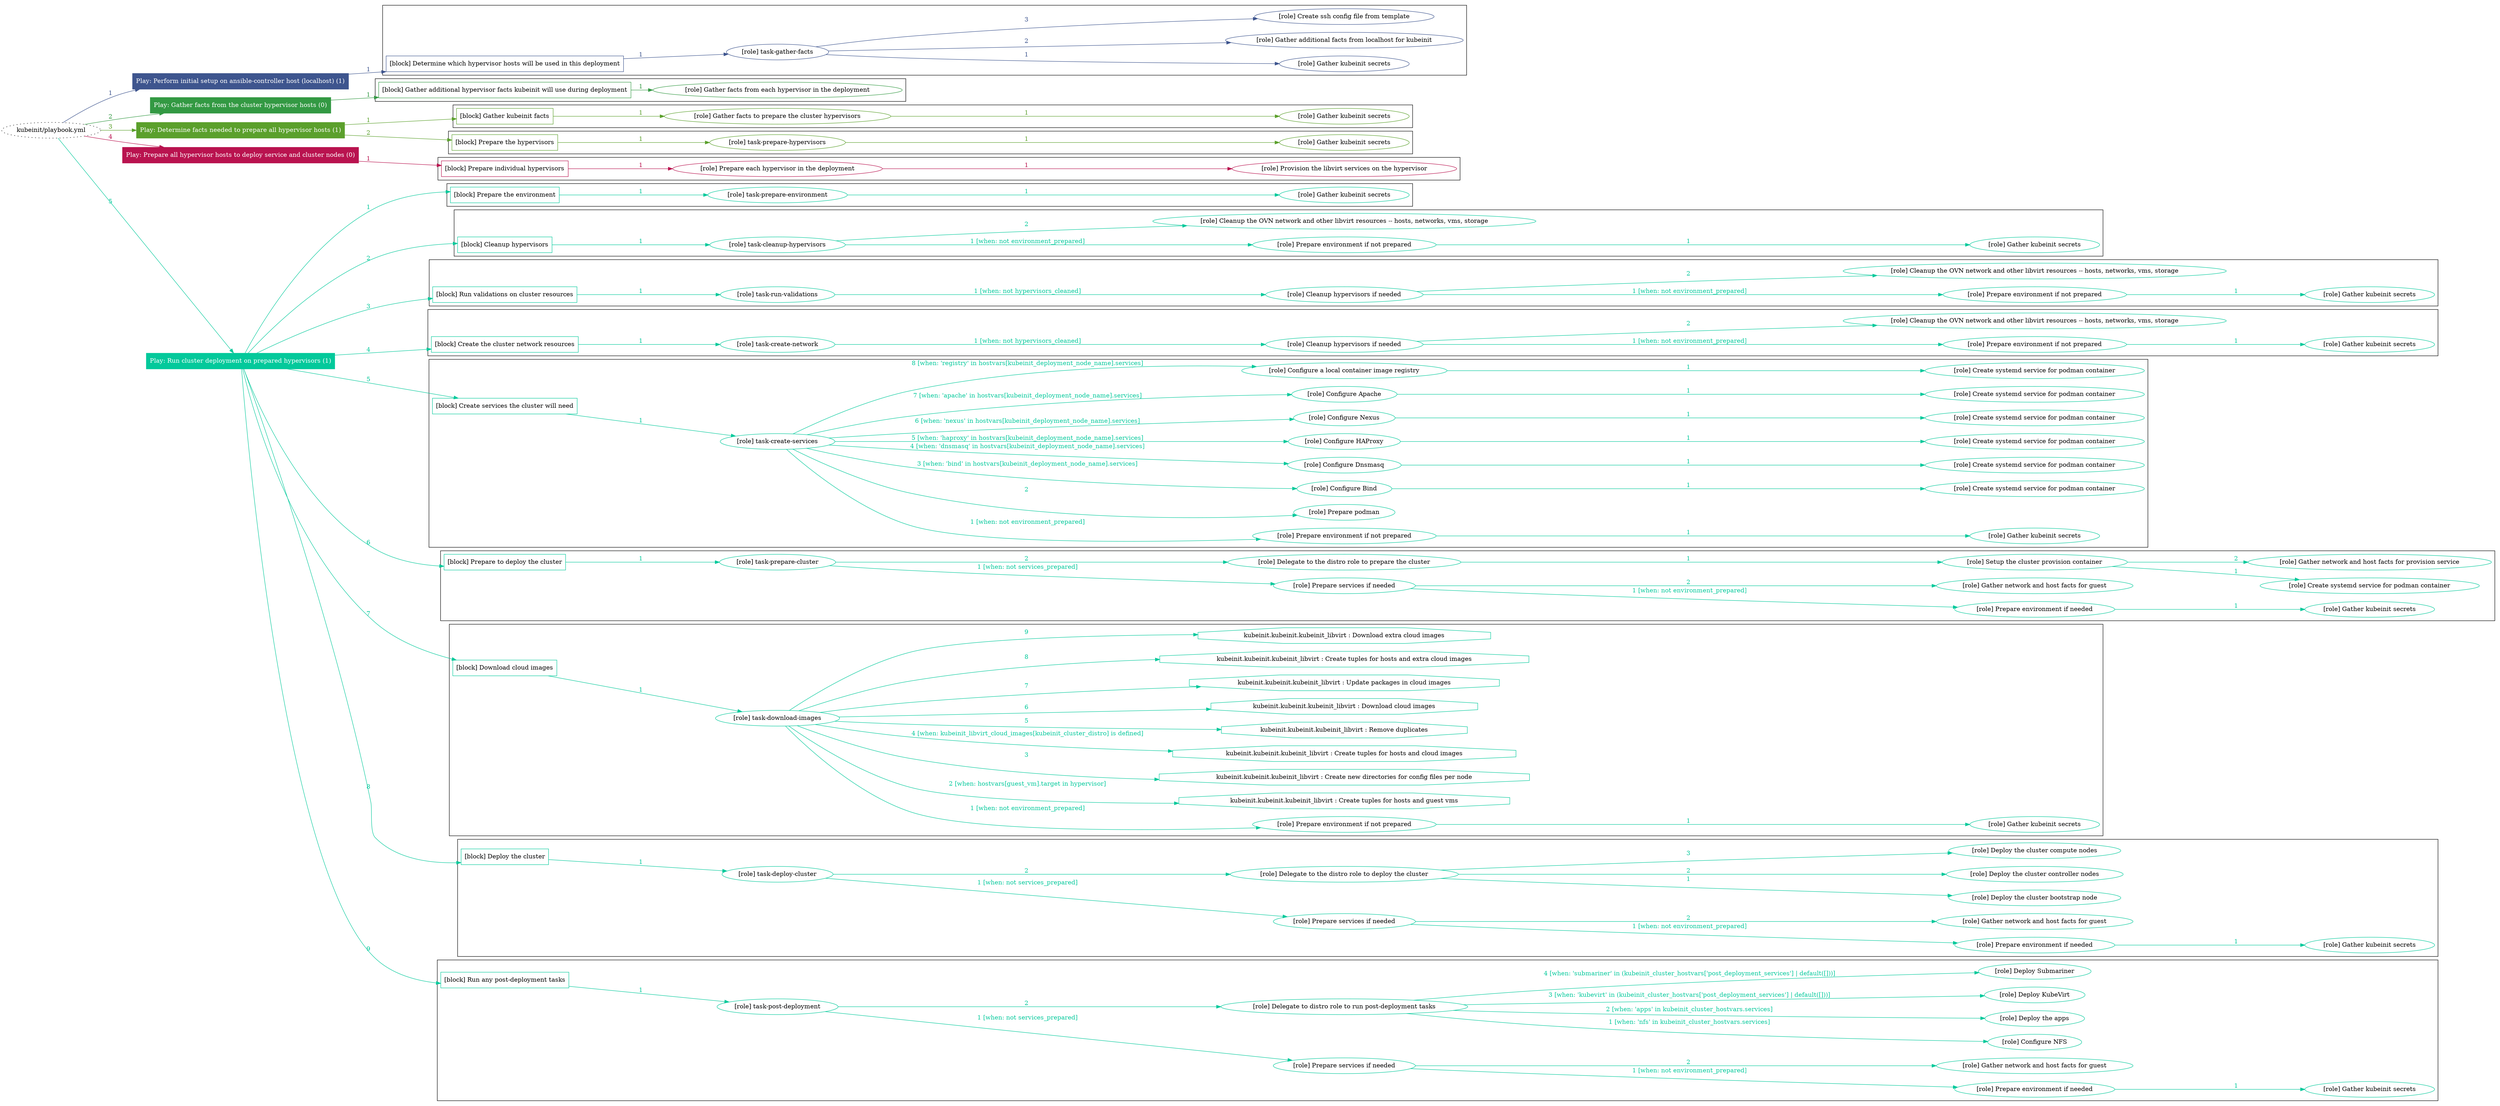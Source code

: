 digraph {
	graph [concentrate=true ordering=in rankdir=LR ratio=fill]
	edge [esep=5 sep=10]
	"kubeinit/playbook.yml" [URL="/home/runner/work/kubeinit/kubeinit/kubeinit/playbook.yml" id=playbook_24582dbb style=dotted]
	"kubeinit/playbook.yml" -> play_ec8fec74 [label="1 " color="#3e558e" fontcolor="#3e558e" id=edge_4f95ca33 labeltooltip="1 " tooltip="1 "]
	subgraph "Play: Perform initial setup on ansible-controller host (localhost) (1)" {
		play_ec8fec74 [label="Play: Perform initial setup on ansible-controller host (localhost) (1)" URL="/home/runner/work/kubeinit/kubeinit/kubeinit/playbook.yml" color="#3e558e" fontcolor="#ffffff" id=play_ec8fec74 shape=box style=filled tooltip=localhost]
		play_ec8fec74 -> block_06579a94 [label=1 color="#3e558e" fontcolor="#3e558e" id=edge_8eb3b231 labeltooltip=1 tooltip=1]
		subgraph cluster_block_06579a94 {
			block_06579a94 [label="[block] Determine which hypervisor hosts will be used in this deployment" URL="/home/runner/work/kubeinit/kubeinit/kubeinit/playbook.yml" color="#3e558e" id=block_06579a94 labeltooltip="Determine which hypervisor hosts will be used in this deployment" shape=box tooltip="Determine which hypervisor hosts will be used in this deployment"]
			block_06579a94 -> role_508639c2 [label="1 " color="#3e558e" fontcolor="#3e558e" id=edge_829ca75b labeltooltip="1 " tooltip="1 "]
			subgraph "task-gather-facts" {
				role_508639c2 [label="[role] task-gather-facts" URL="/home/runner/work/kubeinit/kubeinit/kubeinit/playbook.yml" color="#3e558e" id=role_508639c2 tooltip="task-gather-facts"]
				role_508639c2 -> role_55cac27c [label="1 " color="#3e558e" fontcolor="#3e558e" id=edge_b928d602 labeltooltip="1 " tooltip="1 "]
				subgraph "Gather kubeinit secrets" {
					role_55cac27c [label="[role] Gather kubeinit secrets" URL="/home/runner/.ansible/collections/ansible_collections/kubeinit/kubeinit/roles/kubeinit_prepare/tasks/build_hypervisors_group.yml" color="#3e558e" id=role_55cac27c tooltip="Gather kubeinit secrets"]
				}
				role_508639c2 -> role_cc2e9744 [label="2 " color="#3e558e" fontcolor="#3e558e" id=edge_dbda6d4e labeltooltip="2 " tooltip="2 "]
				subgraph "Gather additional facts from localhost for kubeinit" {
					role_cc2e9744 [label="[role] Gather additional facts from localhost for kubeinit" URL="/home/runner/.ansible/collections/ansible_collections/kubeinit/kubeinit/roles/kubeinit_prepare/tasks/build_hypervisors_group.yml" color="#3e558e" id=role_cc2e9744 tooltip="Gather additional facts from localhost for kubeinit"]
				}
				role_508639c2 -> role_79790f39 [label="3 " color="#3e558e" fontcolor="#3e558e" id=edge_d4a31dca labeltooltip="3 " tooltip="3 "]
				subgraph "Create ssh config file from template" {
					role_79790f39 [label="[role] Create ssh config file from template" URL="/home/runner/.ansible/collections/ansible_collections/kubeinit/kubeinit/roles/kubeinit_prepare/tasks/build_hypervisors_group.yml" color="#3e558e" id=role_79790f39 tooltip="Create ssh config file from template"]
				}
			}
		}
	}
	"kubeinit/playbook.yml" -> play_0eebc4df [label="2 " color="#339943" fontcolor="#339943" id=edge_cc3f2746 labeltooltip="2 " tooltip="2 "]
	subgraph "Play: Gather facts from the cluster hypervisor hosts (0)" {
		play_0eebc4df [label="Play: Gather facts from the cluster hypervisor hosts (0)" URL="/home/runner/work/kubeinit/kubeinit/kubeinit/playbook.yml" color="#339943" fontcolor="#ffffff" id=play_0eebc4df shape=box style=filled tooltip="Play: Gather facts from the cluster hypervisor hosts (0)"]
		play_0eebc4df -> block_86d170b0 [label=1 color="#339943" fontcolor="#339943" id=edge_5c8fc3c1 labeltooltip=1 tooltip=1]
		subgraph cluster_block_86d170b0 {
			block_86d170b0 [label="[block] Gather additional hypervisor facts kubeinit will use during deployment" URL="/home/runner/work/kubeinit/kubeinit/kubeinit/playbook.yml" color="#339943" id=block_86d170b0 labeltooltip="Gather additional hypervisor facts kubeinit will use during deployment" shape=box tooltip="Gather additional hypervisor facts kubeinit will use during deployment"]
			block_86d170b0 -> role_4292f51e [label="1 " color="#339943" fontcolor="#339943" id=edge_8559bfe1 labeltooltip="1 " tooltip="1 "]
			subgraph "Gather facts from each hypervisor in the deployment" {
				role_4292f51e [label="[role] Gather facts from each hypervisor in the deployment" URL="/home/runner/work/kubeinit/kubeinit/kubeinit/playbook.yml" color="#339943" id=role_4292f51e tooltip="Gather facts from each hypervisor in the deployment"]
			}
		}
	}
	"kubeinit/playbook.yml" -> play_a426188d [label="3 " color="#5ba02c" fontcolor="#5ba02c" id=edge_e25f13fe labeltooltip="3 " tooltip="3 "]
	subgraph "Play: Determine facts needed to prepare all hypervisor hosts (1)" {
		play_a426188d [label="Play: Determine facts needed to prepare all hypervisor hosts (1)" URL="/home/runner/work/kubeinit/kubeinit/kubeinit/playbook.yml" color="#5ba02c" fontcolor="#ffffff" id=play_a426188d shape=box style=filled tooltip=localhost]
		play_a426188d -> block_45117d89 [label=1 color="#5ba02c" fontcolor="#5ba02c" id=edge_558916c6 labeltooltip=1 tooltip=1]
		subgraph cluster_block_45117d89 {
			block_45117d89 [label="[block] Gather kubeinit facts" URL="/home/runner/work/kubeinit/kubeinit/kubeinit/playbook.yml" color="#5ba02c" id=block_45117d89 labeltooltip="Gather kubeinit facts" shape=box tooltip="Gather kubeinit facts"]
			block_45117d89 -> role_569270d0 [label="1 " color="#5ba02c" fontcolor="#5ba02c" id=edge_bb44d158 labeltooltip="1 " tooltip="1 "]
			subgraph "Gather facts to prepare the cluster hypervisors" {
				role_569270d0 [label="[role] Gather facts to prepare the cluster hypervisors" URL="/home/runner/work/kubeinit/kubeinit/kubeinit/playbook.yml" color="#5ba02c" id=role_569270d0 tooltip="Gather facts to prepare the cluster hypervisors"]
				role_569270d0 -> role_f002a1c4 [label="1 " color="#5ba02c" fontcolor="#5ba02c" id=edge_0f5b5187 labeltooltip="1 " tooltip="1 "]
				subgraph "Gather kubeinit secrets" {
					role_f002a1c4 [label="[role] Gather kubeinit secrets" URL="/home/runner/.ansible/collections/ansible_collections/kubeinit/kubeinit/roles/kubeinit_prepare/tasks/gather_kubeinit_facts.yml" color="#5ba02c" id=role_f002a1c4 tooltip="Gather kubeinit secrets"]
				}
			}
		}
		play_a426188d -> block_39f119e4 [label=2 color="#5ba02c" fontcolor="#5ba02c" id=edge_f082748b labeltooltip=2 tooltip=2]
		subgraph cluster_block_39f119e4 {
			block_39f119e4 [label="[block] Prepare the hypervisors" URL="/home/runner/work/kubeinit/kubeinit/kubeinit/playbook.yml" color="#5ba02c" id=block_39f119e4 labeltooltip="Prepare the hypervisors" shape=box tooltip="Prepare the hypervisors"]
			block_39f119e4 -> role_63b14303 [label="1 " color="#5ba02c" fontcolor="#5ba02c" id=edge_2caa3c26 labeltooltip="1 " tooltip="1 "]
			subgraph "task-prepare-hypervisors" {
				role_63b14303 [label="[role] task-prepare-hypervisors" URL="/home/runner/work/kubeinit/kubeinit/kubeinit/playbook.yml" color="#5ba02c" id=role_63b14303 tooltip="task-prepare-hypervisors"]
				role_63b14303 -> role_3516412e [label="1 " color="#5ba02c" fontcolor="#5ba02c" id=edge_004336ca labeltooltip="1 " tooltip="1 "]
				subgraph "Gather kubeinit secrets" {
					role_3516412e [label="[role] Gather kubeinit secrets" URL="/home/runner/.ansible/collections/ansible_collections/kubeinit/kubeinit/roles/kubeinit_prepare/tasks/gather_kubeinit_facts.yml" color="#5ba02c" id=role_3516412e tooltip="Gather kubeinit secrets"]
				}
			}
		}
	}
	"kubeinit/playbook.yml" -> play_d58ea798 [label="4 " color="#b9134f" fontcolor="#b9134f" id=edge_cc6d6404 labeltooltip="4 " tooltip="4 "]
	subgraph "Play: Prepare all hypervisor hosts to deploy service and cluster nodes (0)" {
		play_d58ea798 [label="Play: Prepare all hypervisor hosts to deploy service and cluster nodes (0)" URL="/home/runner/work/kubeinit/kubeinit/kubeinit/playbook.yml" color="#b9134f" fontcolor="#ffffff" id=play_d58ea798 shape=box style=filled tooltip="Play: Prepare all hypervisor hosts to deploy service and cluster nodes (0)"]
		play_d58ea798 -> block_5c295319 [label=1 color="#b9134f" fontcolor="#b9134f" id=edge_008c7f26 labeltooltip=1 tooltip=1]
		subgraph cluster_block_5c295319 {
			block_5c295319 [label="[block] Prepare individual hypervisors" URL="/home/runner/work/kubeinit/kubeinit/kubeinit/playbook.yml" color="#b9134f" id=block_5c295319 labeltooltip="Prepare individual hypervisors" shape=box tooltip="Prepare individual hypervisors"]
			block_5c295319 -> role_cfd9e0d3 [label="1 " color="#b9134f" fontcolor="#b9134f" id=edge_f06ca6e4 labeltooltip="1 " tooltip="1 "]
			subgraph "Prepare each hypervisor in the deployment" {
				role_cfd9e0d3 [label="[role] Prepare each hypervisor in the deployment" URL="/home/runner/work/kubeinit/kubeinit/kubeinit/playbook.yml" color="#b9134f" id=role_cfd9e0d3 tooltip="Prepare each hypervisor in the deployment"]
				role_cfd9e0d3 -> role_b87b39e1 [label="1 " color="#b9134f" fontcolor="#b9134f" id=edge_b74292f1 labeltooltip="1 " tooltip="1 "]
				subgraph "Provision the libvirt services on the hypervisor" {
					role_b87b39e1 [label="[role] Provision the libvirt services on the hypervisor" URL="/home/runner/.ansible/collections/ansible_collections/kubeinit/kubeinit/roles/kubeinit_prepare/tasks/prepare_hypervisor.yml" color="#b9134f" id=role_b87b39e1 tooltip="Provision the libvirt services on the hypervisor"]
				}
			}
		}
	}
	"kubeinit/playbook.yml" -> play_6981ce36 [label="5 " color="#03c99b" fontcolor="#03c99b" id=edge_8895a0c5 labeltooltip="5 " tooltip="5 "]
	subgraph "Play: Run cluster deployment on prepared hypervisors (1)" {
		play_6981ce36 [label="Play: Run cluster deployment on prepared hypervisors (1)" URL="/home/runner/work/kubeinit/kubeinit/kubeinit/playbook.yml" color="#03c99b" fontcolor="#ffffff" id=play_6981ce36 shape=box style=filled tooltip=localhost]
		play_6981ce36 -> block_3497905f [label=1 color="#03c99b" fontcolor="#03c99b" id=edge_9cbbeb47 labeltooltip=1 tooltip=1]
		subgraph cluster_block_3497905f {
			block_3497905f [label="[block] Prepare the environment" URL="/home/runner/work/kubeinit/kubeinit/kubeinit/playbook.yml" color="#03c99b" id=block_3497905f labeltooltip="Prepare the environment" shape=box tooltip="Prepare the environment"]
			block_3497905f -> role_12ce8a05 [label="1 " color="#03c99b" fontcolor="#03c99b" id=edge_89db5d5e labeltooltip="1 " tooltip="1 "]
			subgraph "task-prepare-environment" {
				role_12ce8a05 [label="[role] task-prepare-environment" URL="/home/runner/work/kubeinit/kubeinit/kubeinit/playbook.yml" color="#03c99b" id=role_12ce8a05 tooltip="task-prepare-environment"]
				role_12ce8a05 -> role_7c04b947 [label="1 " color="#03c99b" fontcolor="#03c99b" id=edge_2265971f labeltooltip="1 " tooltip="1 "]
				subgraph "Gather kubeinit secrets" {
					role_7c04b947 [label="[role] Gather kubeinit secrets" URL="/home/runner/.ansible/collections/ansible_collections/kubeinit/kubeinit/roles/kubeinit_prepare/tasks/gather_kubeinit_facts.yml" color="#03c99b" id=role_7c04b947 tooltip="Gather kubeinit secrets"]
				}
			}
		}
		play_6981ce36 -> block_5ce82a11 [label=2 color="#03c99b" fontcolor="#03c99b" id=edge_05f751d1 labeltooltip=2 tooltip=2]
		subgraph cluster_block_5ce82a11 {
			block_5ce82a11 [label="[block] Cleanup hypervisors" URL="/home/runner/work/kubeinit/kubeinit/kubeinit/playbook.yml" color="#03c99b" id=block_5ce82a11 labeltooltip="Cleanup hypervisors" shape=box tooltip="Cleanup hypervisors"]
			block_5ce82a11 -> role_f02ab692 [label="1 " color="#03c99b" fontcolor="#03c99b" id=edge_5adc4f93 labeltooltip="1 " tooltip="1 "]
			subgraph "task-cleanup-hypervisors" {
				role_f02ab692 [label="[role] task-cleanup-hypervisors" URL="/home/runner/work/kubeinit/kubeinit/kubeinit/playbook.yml" color="#03c99b" id=role_f02ab692 tooltip="task-cleanup-hypervisors"]
				role_f02ab692 -> role_8b49f29f [label="1 [when: not environment_prepared]" color="#03c99b" fontcolor="#03c99b" id=edge_c3a8a304 labeltooltip="1 [when: not environment_prepared]" tooltip="1 [when: not environment_prepared]"]
				subgraph "Prepare environment if not prepared" {
					role_8b49f29f [label="[role] Prepare environment if not prepared" URL="/home/runner/.ansible/collections/ansible_collections/kubeinit/kubeinit/roles/kubeinit_prepare/tasks/cleanup_hypervisors.yml" color="#03c99b" id=role_8b49f29f tooltip="Prepare environment if not prepared"]
					role_8b49f29f -> role_f3e52f27 [label="1 " color="#03c99b" fontcolor="#03c99b" id=edge_80b58eb8 labeltooltip="1 " tooltip="1 "]
					subgraph "Gather kubeinit secrets" {
						role_f3e52f27 [label="[role] Gather kubeinit secrets" URL="/home/runner/.ansible/collections/ansible_collections/kubeinit/kubeinit/roles/kubeinit_prepare/tasks/gather_kubeinit_facts.yml" color="#03c99b" id=role_f3e52f27 tooltip="Gather kubeinit secrets"]
					}
				}
				role_f02ab692 -> role_4b2b848a [label="2 " color="#03c99b" fontcolor="#03c99b" id=edge_92e6f2bd labeltooltip="2 " tooltip="2 "]
				subgraph "Cleanup the OVN network and other libvirt resources -- hosts, networks, vms, storage" {
					role_4b2b848a [label="[role] Cleanup the OVN network and other libvirt resources -- hosts, networks, vms, storage" URL="/home/runner/.ansible/collections/ansible_collections/kubeinit/kubeinit/roles/kubeinit_prepare/tasks/cleanup_hypervisors.yml" color="#03c99b" id=role_4b2b848a tooltip="Cleanup the OVN network and other libvirt resources -- hosts, networks, vms, storage"]
				}
			}
		}
		play_6981ce36 -> block_0df1ad54 [label=3 color="#03c99b" fontcolor="#03c99b" id=edge_3396da6f labeltooltip=3 tooltip=3]
		subgraph cluster_block_0df1ad54 {
			block_0df1ad54 [label="[block] Run validations on cluster resources" URL="/home/runner/work/kubeinit/kubeinit/kubeinit/playbook.yml" color="#03c99b" id=block_0df1ad54 labeltooltip="Run validations on cluster resources" shape=box tooltip="Run validations on cluster resources"]
			block_0df1ad54 -> role_124c7fe6 [label="1 " color="#03c99b" fontcolor="#03c99b" id=edge_2e4d9d46 labeltooltip="1 " tooltip="1 "]
			subgraph "task-run-validations" {
				role_124c7fe6 [label="[role] task-run-validations" URL="/home/runner/work/kubeinit/kubeinit/kubeinit/playbook.yml" color="#03c99b" id=role_124c7fe6 tooltip="task-run-validations"]
				role_124c7fe6 -> role_2fcf1349 [label="1 [when: not hypervisors_cleaned]" color="#03c99b" fontcolor="#03c99b" id=edge_5d8fc04b labeltooltip="1 [when: not hypervisors_cleaned]" tooltip="1 [when: not hypervisors_cleaned]"]
				subgraph "Cleanup hypervisors if needed" {
					role_2fcf1349 [label="[role] Cleanup hypervisors if needed" URL="/home/runner/.ansible/collections/ansible_collections/kubeinit/kubeinit/roles/kubeinit_validations/tasks/main.yml" color="#03c99b" id=role_2fcf1349 tooltip="Cleanup hypervisors if needed"]
					role_2fcf1349 -> role_7f482df7 [label="1 [when: not environment_prepared]" color="#03c99b" fontcolor="#03c99b" id=edge_7b96c373 labeltooltip="1 [when: not environment_prepared]" tooltip="1 [when: not environment_prepared]"]
					subgraph "Prepare environment if not prepared" {
						role_7f482df7 [label="[role] Prepare environment if not prepared" URL="/home/runner/.ansible/collections/ansible_collections/kubeinit/kubeinit/roles/kubeinit_prepare/tasks/cleanup_hypervisors.yml" color="#03c99b" id=role_7f482df7 tooltip="Prepare environment if not prepared"]
						role_7f482df7 -> role_b37ec24d [label="1 " color="#03c99b" fontcolor="#03c99b" id=edge_f3cedbf3 labeltooltip="1 " tooltip="1 "]
						subgraph "Gather kubeinit secrets" {
							role_b37ec24d [label="[role] Gather kubeinit secrets" URL="/home/runner/.ansible/collections/ansible_collections/kubeinit/kubeinit/roles/kubeinit_prepare/tasks/gather_kubeinit_facts.yml" color="#03c99b" id=role_b37ec24d tooltip="Gather kubeinit secrets"]
						}
					}
					role_2fcf1349 -> role_c8d61bb1 [label="2 " color="#03c99b" fontcolor="#03c99b" id=edge_82f1453e labeltooltip="2 " tooltip="2 "]
					subgraph "Cleanup the OVN network and other libvirt resources -- hosts, networks, vms, storage" {
						role_c8d61bb1 [label="[role] Cleanup the OVN network and other libvirt resources -- hosts, networks, vms, storage" URL="/home/runner/.ansible/collections/ansible_collections/kubeinit/kubeinit/roles/kubeinit_prepare/tasks/cleanup_hypervisors.yml" color="#03c99b" id=role_c8d61bb1 tooltip="Cleanup the OVN network and other libvirt resources -- hosts, networks, vms, storage"]
					}
				}
			}
		}
		play_6981ce36 -> block_5173c307 [label=4 color="#03c99b" fontcolor="#03c99b" id=edge_c7be83c2 labeltooltip=4 tooltip=4]
		subgraph cluster_block_5173c307 {
			block_5173c307 [label="[block] Create the cluster network resources" URL="/home/runner/work/kubeinit/kubeinit/kubeinit/playbook.yml" color="#03c99b" id=block_5173c307 labeltooltip="Create the cluster network resources" shape=box tooltip="Create the cluster network resources"]
			block_5173c307 -> role_64e4b776 [label="1 " color="#03c99b" fontcolor="#03c99b" id=edge_83ff8b89 labeltooltip="1 " tooltip="1 "]
			subgraph "task-create-network" {
				role_64e4b776 [label="[role] task-create-network" URL="/home/runner/work/kubeinit/kubeinit/kubeinit/playbook.yml" color="#03c99b" id=role_64e4b776 tooltip="task-create-network"]
				role_64e4b776 -> role_af78b279 [label="1 [when: not hypervisors_cleaned]" color="#03c99b" fontcolor="#03c99b" id=edge_6d677daf labeltooltip="1 [when: not hypervisors_cleaned]" tooltip="1 [when: not hypervisors_cleaned]"]
				subgraph "Cleanup hypervisors if needed" {
					role_af78b279 [label="[role] Cleanup hypervisors if needed" URL="/home/runner/.ansible/collections/ansible_collections/kubeinit/kubeinit/roles/kubeinit_libvirt/tasks/create_network.yml" color="#03c99b" id=role_af78b279 tooltip="Cleanup hypervisors if needed"]
					role_af78b279 -> role_10d2c0fb [label="1 [when: not environment_prepared]" color="#03c99b" fontcolor="#03c99b" id=edge_ebe34f1c labeltooltip="1 [when: not environment_prepared]" tooltip="1 [when: not environment_prepared]"]
					subgraph "Prepare environment if not prepared" {
						role_10d2c0fb [label="[role] Prepare environment if not prepared" URL="/home/runner/.ansible/collections/ansible_collections/kubeinit/kubeinit/roles/kubeinit_prepare/tasks/cleanup_hypervisors.yml" color="#03c99b" id=role_10d2c0fb tooltip="Prepare environment if not prepared"]
						role_10d2c0fb -> role_f0f01b48 [label="1 " color="#03c99b" fontcolor="#03c99b" id=edge_3b383b58 labeltooltip="1 " tooltip="1 "]
						subgraph "Gather kubeinit secrets" {
							role_f0f01b48 [label="[role] Gather kubeinit secrets" URL="/home/runner/.ansible/collections/ansible_collections/kubeinit/kubeinit/roles/kubeinit_prepare/tasks/gather_kubeinit_facts.yml" color="#03c99b" id=role_f0f01b48 tooltip="Gather kubeinit secrets"]
						}
					}
					role_af78b279 -> role_b77c000e [label="2 " color="#03c99b" fontcolor="#03c99b" id=edge_04a25f00 labeltooltip="2 " tooltip="2 "]
					subgraph "Cleanup the OVN network and other libvirt resources -- hosts, networks, vms, storage" {
						role_b77c000e [label="[role] Cleanup the OVN network and other libvirt resources -- hosts, networks, vms, storage" URL="/home/runner/.ansible/collections/ansible_collections/kubeinit/kubeinit/roles/kubeinit_prepare/tasks/cleanup_hypervisors.yml" color="#03c99b" id=role_b77c000e tooltip="Cleanup the OVN network and other libvirt resources -- hosts, networks, vms, storage"]
					}
				}
			}
		}
		play_6981ce36 -> block_4eba061f [label=5 color="#03c99b" fontcolor="#03c99b" id=edge_9e0e6b97 labeltooltip=5 tooltip=5]
		subgraph cluster_block_4eba061f {
			block_4eba061f [label="[block] Create services the cluster will need" URL="/home/runner/work/kubeinit/kubeinit/kubeinit/playbook.yml" color="#03c99b" id=block_4eba061f labeltooltip="Create services the cluster will need" shape=box tooltip="Create services the cluster will need"]
			block_4eba061f -> role_3be5125a [label="1 " color="#03c99b" fontcolor="#03c99b" id=edge_5d90bb56 labeltooltip="1 " tooltip="1 "]
			subgraph "task-create-services" {
				role_3be5125a [label="[role] task-create-services" URL="/home/runner/work/kubeinit/kubeinit/kubeinit/playbook.yml" color="#03c99b" id=role_3be5125a tooltip="task-create-services"]
				role_3be5125a -> role_002ded12 [label="1 [when: not environment_prepared]" color="#03c99b" fontcolor="#03c99b" id=edge_7b7b37bb labeltooltip="1 [when: not environment_prepared]" tooltip="1 [when: not environment_prepared]"]
				subgraph "Prepare environment if not prepared" {
					role_002ded12 [label="[role] Prepare environment if not prepared" URL="/home/runner/.ansible/collections/ansible_collections/kubeinit/kubeinit/roles/kubeinit_services/tasks/main.yml" color="#03c99b" id=role_002ded12 tooltip="Prepare environment if not prepared"]
					role_002ded12 -> role_6672f5ae [label="1 " color="#03c99b" fontcolor="#03c99b" id=edge_91e17b0a labeltooltip="1 " tooltip="1 "]
					subgraph "Gather kubeinit secrets" {
						role_6672f5ae [label="[role] Gather kubeinit secrets" URL="/home/runner/.ansible/collections/ansible_collections/kubeinit/kubeinit/roles/kubeinit_prepare/tasks/gather_kubeinit_facts.yml" color="#03c99b" id=role_6672f5ae tooltip="Gather kubeinit secrets"]
					}
				}
				role_3be5125a -> role_e0ebcbae [label="2 " color="#03c99b" fontcolor="#03c99b" id=edge_baa54b05 labeltooltip="2 " tooltip="2 "]
				subgraph "Prepare podman" {
					role_e0ebcbae [label="[role] Prepare podman" URL="/home/runner/.ansible/collections/ansible_collections/kubeinit/kubeinit/roles/kubeinit_services/tasks/00_create_service_pod.yml" color="#03c99b" id=role_e0ebcbae tooltip="Prepare podman"]
				}
				role_3be5125a -> role_2fb53eb4 [label="3 [when: 'bind' in hostvars[kubeinit_deployment_node_name].services]" color="#03c99b" fontcolor="#03c99b" id=edge_e86c5788 labeltooltip="3 [when: 'bind' in hostvars[kubeinit_deployment_node_name].services]" tooltip="3 [when: 'bind' in hostvars[kubeinit_deployment_node_name].services]"]
				subgraph "Configure Bind" {
					role_2fb53eb4 [label="[role] Configure Bind" URL="/home/runner/.ansible/collections/ansible_collections/kubeinit/kubeinit/roles/kubeinit_services/tasks/start_services_containers.yml" color="#03c99b" id=role_2fb53eb4 tooltip="Configure Bind"]
					role_2fb53eb4 -> role_8036eb16 [label="1 " color="#03c99b" fontcolor="#03c99b" id=edge_0b36d63d labeltooltip="1 " tooltip="1 "]
					subgraph "Create systemd service for podman container" {
						role_8036eb16 [label="[role] Create systemd service for podman container" URL="/home/runner/.ansible/collections/ansible_collections/kubeinit/kubeinit/roles/kubeinit_bind/tasks/main.yml" color="#03c99b" id=role_8036eb16 tooltip="Create systemd service for podman container"]
					}
				}
				role_3be5125a -> role_1a9db92e [label="4 [when: 'dnsmasq' in hostvars[kubeinit_deployment_node_name].services]" color="#03c99b" fontcolor="#03c99b" id=edge_44e202ed labeltooltip="4 [when: 'dnsmasq' in hostvars[kubeinit_deployment_node_name].services]" tooltip="4 [when: 'dnsmasq' in hostvars[kubeinit_deployment_node_name].services]"]
				subgraph "Configure Dnsmasq" {
					role_1a9db92e [label="[role] Configure Dnsmasq" URL="/home/runner/.ansible/collections/ansible_collections/kubeinit/kubeinit/roles/kubeinit_services/tasks/start_services_containers.yml" color="#03c99b" id=role_1a9db92e tooltip="Configure Dnsmasq"]
					role_1a9db92e -> role_1f31b9b1 [label="1 " color="#03c99b" fontcolor="#03c99b" id=edge_8a30118c labeltooltip="1 " tooltip="1 "]
					subgraph "Create systemd service for podman container" {
						role_1f31b9b1 [label="[role] Create systemd service for podman container" URL="/home/runner/.ansible/collections/ansible_collections/kubeinit/kubeinit/roles/kubeinit_dnsmasq/tasks/main.yml" color="#03c99b" id=role_1f31b9b1 tooltip="Create systemd service for podman container"]
					}
				}
				role_3be5125a -> role_94df292f [label="5 [when: 'haproxy' in hostvars[kubeinit_deployment_node_name].services]" color="#03c99b" fontcolor="#03c99b" id=edge_fea09071 labeltooltip="5 [when: 'haproxy' in hostvars[kubeinit_deployment_node_name].services]" tooltip="5 [when: 'haproxy' in hostvars[kubeinit_deployment_node_name].services]"]
				subgraph "Configure HAProxy" {
					role_94df292f [label="[role] Configure HAProxy" URL="/home/runner/.ansible/collections/ansible_collections/kubeinit/kubeinit/roles/kubeinit_services/tasks/start_services_containers.yml" color="#03c99b" id=role_94df292f tooltip="Configure HAProxy"]
					role_94df292f -> role_b5bd6dd4 [label="1 " color="#03c99b" fontcolor="#03c99b" id=edge_6d48c17a labeltooltip="1 " tooltip="1 "]
					subgraph "Create systemd service for podman container" {
						role_b5bd6dd4 [label="[role] Create systemd service for podman container" URL="/home/runner/.ansible/collections/ansible_collections/kubeinit/kubeinit/roles/kubeinit_haproxy/tasks/main.yml" color="#03c99b" id=role_b5bd6dd4 tooltip="Create systemd service for podman container"]
					}
				}
				role_3be5125a -> role_1fd17702 [label="6 [when: 'nexus' in hostvars[kubeinit_deployment_node_name].services]" color="#03c99b" fontcolor="#03c99b" id=edge_1606aba4 labeltooltip="6 [when: 'nexus' in hostvars[kubeinit_deployment_node_name].services]" tooltip="6 [when: 'nexus' in hostvars[kubeinit_deployment_node_name].services]"]
				subgraph "Configure Nexus" {
					role_1fd17702 [label="[role] Configure Nexus" URL="/home/runner/.ansible/collections/ansible_collections/kubeinit/kubeinit/roles/kubeinit_services/tasks/start_services_containers.yml" color="#03c99b" id=role_1fd17702 tooltip="Configure Nexus"]
					role_1fd17702 -> role_424f7955 [label="1 " color="#03c99b" fontcolor="#03c99b" id=edge_2146998c labeltooltip="1 " tooltip="1 "]
					subgraph "Create systemd service for podman container" {
						role_424f7955 [label="[role] Create systemd service for podman container" URL="/home/runner/.ansible/collections/ansible_collections/kubeinit/kubeinit/roles/kubeinit_nexus/tasks/main.yml" color="#03c99b" id=role_424f7955 tooltip="Create systemd service for podman container"]
					}
				}
				role_3be5125a -> role_97589e8c [label="7 [when: 'apache' in hostvars[kubeinit_deployment_node_name].services]" color="#03c99b" fontcolor="#03c99b" id=edge_5c4df7e5 labeltooltip="7 [when: 'apache' in hostvars[kubeinit_deployment_node_name].services]" tooltip="7 [when: 'apache' in hostvars[kubeinit_deployment_node_name].services]"]
				subgraph "Configure Apache" {
					role_97589e8c [label="[role] Configure Apache" URL="/home/runner/.ansible/collections/ansible_collections/kubeinit/kubeinit/roles/kubeinit_services/tasks/start_services_containers.yml" color="#03c99b" id=role_97589e8c tooltip="Configure Apache"]
					role_97589e8c -> role_47a52ff4 [label="1 " color="#03c99b" fontcolor="#03c99b" id=edge_601b36e0 labeltooltip="1 " tooltip="1 "]
					subgraph "Create systemd service for podman container" {
						role_47a52ff4 [label="[role] Create systemd service for podman container" URL="/home/runner/.ansible/collections/ansible_collections/kubeinit/kubeinit/roles/kubeinit_apache/tasks/main.yml" color="#03c99b" id=role_47a52ff4 tooltip="Create systemd service for podman container"]
					}
				}
				role_3be5125a -> role_c7b290cf [label="8 [when: 'registry' in hostvars[kubeinit_deployment_node_name].services]" color="#03c99b" fontcolor="#03c99b" id=edge_0d416ff8 labeltooltip="8 [when: 'registry' in hostvars[kubeinit_deployment_node_name].services]" tooltip="8 [when: 'registry' in hostvars[kubeinit_deployment_node_name].services]"]
				subgraph "Configure a local container image registry" {
					role_c7b290cf [label="[role] Configure a local container image registry" URL="/home/runner/.ansible/collections/ansible_collections/kubeinit/kubeinit/roles/kubeinit_services/tasks/start_services_containers.yml" color="#03c99b" id=role_c7b290cf tooltip="Configure a local container image registry"]
					role_c7b290cf -> role_31dd0f8e [label="1 " color="#03c99b" fontcolor="#03c99b" id=edge_90e960d8 labeltooltip="1 " tooltip="1 "]
					subgraph "Create systemd service for podman container" {
						role_31dd0f8e [label="[role] Create systemd service for podman container" URL="/home/runner/.ansible/collections/ansible_collections/kubeinit/kubeinit/roles/kubeinit_registry/tasks/main.yml" color="#03c99b" id=role_31dd0f8e tooltip="Create systemd service for podman container"]
					}
				}
			}
		}
		play_6981ce36 -> block_3115453a [label=6 color="#03c99b" fontcolor="#03c99b" id=edge_5ff57547 labeltooltip=6 tooltip=6]
		subgraph cluster_block_3115453a {
			block_3115453a [label="[block] Prepare to deploy the cluster" URL="/home/runner/work/kubeinit/kubeinit/kubeinit/playbook.yml" color="#03c99b" id=block_3115453a labeltooltip="Prepare to deploy the cluster" shape=box tooltip="Prepare to deploy the cluster"]
			block_3115453a -> role_20ea87d3 [label="1 " color="#03c99b" fontcolor="#03c99b" id=edge_4ad41e03 labeltooltip="1 " tooltip="1 "]
			subgraph "task-prepare-cluster" {
				role_20ea87d3 [label="[role] task-prepare-cluster" URL="/home/runner/work/kubeinit/kubeinit/kubeinit/playbook.yml" color="#03c99b" id=role_20ea87d3 tooltip="task-prepare-cluster"]
				role_20ea87d3 -> role_0f111306 [label="1 [when: not services_prepared]" color="#03c99b" fontcolor="#03c99b" id=edge_3928680b labeltooltip="1 [when: not services_prepared]" tooltip="1 [when: not services_prepared]"]
				subgraph "Prepare services if needed" {
					role_0f111306 [label="[role] Prepare services if needed" URL="/home/runner/.ansible/collections/ansible_collections/kubeinit/kubeinit/roles/kubeinit_prepare/tasks/prepare_cluster.yml" color="#03c99b" id=role_0f111306 tooltip="Prepare services if needed"]
					role_0f111306 -> role_cc83a955 [label="1 [when: not environment_prepared]" color="#03c99b" fontcolor="#03c99b" id=edge_003754a0 labeltooltip="1 [when: not environment_prepared]" tooltip="1 [when: not environment_prepared]"]
					subgraph "Prepare environment if needed" {
						role_cc83a955 [label="[role] Prepare environment if needed" URL="/home/runner/.ansible/collections/ansible_collections/kubeinit/kubeinit/roles/kubeinit_services/tasks/prepare_services.yml" color="#03c99b" id=role_cc83a955 tooltip="Prepare environment if needed"]
						role_cc83a955 -> role_cf500326 [label="1 " color="#03c99b" fontcolor="#03c99b" id=edge_67c9a97f labeltooltip="1 " tooltip="1 "]
						subgraph "Gather kubeinit secrets" {
							role_cf500326 [label="[role] Gather kubeinit secrets" URL="/home/runner/.ansible/collections/ansible_collections/kubeinit/kubeinit/roles/kubeinit_prepare/tasks/gather_kubeinit_facts.yml" color="#03c99b" id=role_cf500326 tooltip="Gather kubeinit secrets"]
						}
					}
					role_0f111306 -> role_1b27e530 [label="2 " color="#03c99b" fontcolor="#03c99b" id=edge_32308ae4 labeltooltip="2 " tooltip="2 "]
					subgraph "Gather network and host facts for guest" {
						role_1b27e530 [label="[role] Gather network and host facts for guest" URL="/home/runner/.ansible/collections/ansible_collections/kubeinit/kubeinit/roles/kubeinit_services/tasks/prepare_services.yml" color="#03c99b" id=role_1b27e530 tooltip="Gather network and host facts for guest"]
					}
				}
				role_20ea87d3 -> role_9c08f68e [label="2 " color="#03c99b" fontcolor="#03c99b" id=edge_ceeffe7a labeltooltip="2 " tooltip="2 "]
				subgraph "Delegate to the distro role to prepare the cluster" {
					role_9c08f68e [label="[role] Delegate to the distro role to prepare the cluster" URL="/home/runner/.ansible/collections/ansible_collections/kubeinit/kubeinit/roles/kubeinit_prepare/tasks/prepare_cluster.yml" color="#03c99b" id=role_9c08f68e tooltip="Delegate to the distro role to prepare the cluster"]
					role_9c08f68e -> role_c7de3e2d [label="1 " color="#03c99b" fontcolor="#03c99b" id=edge_404fe3ad labeltooltip="1 " tooltip="1 "]
					subgraph "Setup the cluster provision container" {
						role_c7de3e2d [label="[role] Setup the cluster provision container" URL="/home/runner/.ansible/collections/ansible_collections/kubeinit/kubeinit/roles/kubeinit_okd/tasks/prepare_cluster.yml" color="#03c99b" id=role_c7de3e2d tooltip="Setup the cluster provision container"]
						role_c7de3e2d -> role_0214860f [label="1 " color="#03c99b" fontcolor="#03c99b" id=edge_724bb480 labeltooltip="1 " tooltip="1 "]
						subgraph "Create systemd service for podman container" {
							role_0214860f [label="[role] Create systemd service for podman container" URL="/home/runner/.ansible/collections/ansible_collections/kubeinit/kubeinit/roles/kubeinit_services/tasks/create_provision_container.yml" color="#03c99b" id=role_0214860f tooltip="Create systemd service for podman container"]
						}
						role_c7de3e2d -> role_bff5366c [label="2 " color="#03c99b" fontcolor="#03c99b" id=edge_4af7907c labeltooltip="2 " tooltip="2 "]
						subgraph "Gather network and host facts for provision service" {
							role_bff5366c [label="[role] Gather network and host facts for provision service" URL="/home/runner/.ansible/collections/ansible_collections/kubeinit/kubeinit/roles/kubeinit_services/tasks/create_provision_container.yml" color="#03c99b" id=role_bff5366c tooltip="Gather network and host facts for provision service"]
						}
					}
				}
			}
		}
		play_6981ce36 -> block_a7cd10f1 [label=7 color="#03c99b" fontcolor="#03c99b" id=edge_a82e478e labeltooltip=7 tooltip=7]
		subgraph cluster_block_a7cd10f1 {
			block_a7cd10f1 [label="[block] Download cloud images" URL="/home/runner/work/kubeinit/kubeinit/kubeinit/playbook.yml" color="#03c99b" id=block_a7cd10f1 labeltooltip="Download cloud images" shape=box tooltip="Download cloud images"]
			block_a7cd10f1 -> role_45293fce [label="1 " color="#03c99b" fontcolor="#03c99b" id=edge_c3546c2f labeltooltip="1 " tooltip="1 "]
			subgraph "task-download-images" {
				role_45293fce [label="[role] task-download-images" URL="/home/runner/work/kubeinit/kubeinit/kubeinit/playbook.yml" color="#03c99b" id=role_45293fce tooltip="task-download-images"]
				role_45293fce -> role_50ca3014 [label="1 [when: not environment_prepared]" color="#03c99b" fontcolor="#03c99b" id=edge_f6711bc6 labeltooltip="1 [when: not environment_prepared]" tooltip="1 [when: not environment_prepared]"]
				subgraph "Prepare environment if not prepared" {
					role_50ca3014 [label="[role] Prepare environment if not prepared" URL="/home/runner/.ansible/collections/ansible_collections/kubeinit/kubeinit/roles/kubeinit_libvirt/tasks/download_cloud_images.yml" color="#03c99b" id=role_50ca3014 tooltip="Prepare environment if not prepared"]
					role_50ca3014 -> role_05258769 [label="1 " color="#03c99b" fontcolor="#03c99b" id=edge_7465fc8b labeltooltip="1 " tooltip="1 "]
					subgraph "Gather kubeinit secrets" {
						role_05258769 [label="[role] Gather kubeinit secrets" URL="/home/runner/.ansible/collections/ansible_collections/kubeinit/kubeinit/roles/kubeinit_prepare/tasks/gather_kubeinit_facts.yml" color="#03c99b" id=role_05258769 tooltip="Gather kubeinit secrets"]
					}
				}
				task_c3776dc2 [label="kubeinit.kubeinit.kubeinit_libvirt : Create tuples for hosts and guest vms" URL="/home/runner/.ansible/collections/ansible_collections/kubeinit/kubeinit/roles/kubeinit_libvirt/tasks/download_cloud_images.yml" color="#03c99b" id=task_c3776dc2 shape=octagon tooltip="kubeinit.kubeinit.kubeinit_libvirt : Create tuples for hosts and guest vms"]
				role_45293fce -> task_c3776dc2 [label="2 [when: hostvars[guest_vm].target in hypervisor]" color="#03c99b" fontcolor="#03c99b" id=edge_9fd4f528 labeltooltip="2 [when: hostvars[guest_vm].target in hypervisor]" tooltip="2 [when: hostvars[guest_vm].target in hypervisor]"]
				task_c3c495ef [label="kubeinit.kubeinit.kubeinit_libvirt : Create new directories for config files per node" URL="/home/runner/.ansible/collections/ansible_collections/kubeinit/kubeinit/roles/kubeinit_libvirt/tasks/download_cloud_images.yml" color="#03c99b" id=task_c3c495ef shape=octagon tooltip="kubeinit.kubeinit.kubeinit_libvirt : Create new directories for config files per node"]
				role_45293fce -> task_c3c495ef [label="3 " color="#03c99b" fontcolor="#03c99b" id=edge_5b5d207c labeltooltip="3 " tooltip="3 "]
				task_422d0c5f [label="kubeinit.kubeinit.kubeinit_libvirt : Create tuples for hosts and cloud images" URL="/home/runner/.ansible/collections/ansible_collections/kubeinit/kubeinit/roles/kubeinit_libvirt/tasks/download_cloud_images.yml" color="#03c99b" id=task_422d0c5f shape=octagon tooltip="kubeinit.kubeinit.kubeinit_libvirt : Create tuples for hosts and cloud images"]
				role_45293fce -> task_422d0c5f [label="4 [when: kubeinit_libvirt_cloud_images[kubeinit_cluster_distro] is defined]" color="#03c99b" fontcolor="#03c99b" id=edge_b7af75d3 labeltooltip="4 [when: kubeinit_libvirt_cloud_images[kubeinit_cluster_distro] is defined]" tooltip="4 [when: kubeinit_libvirt_cloud_images[kubeinit_cluster_distro] is defined]"]
				task_3f456644 [label="kubeinit.kubeinit.kubeinit_libvirt : Remove duplicates" URL="/home/runner/.ansible/collections/ansible_collections/kubeinit/kubeinit/roles/kubeinit_libvirt/tasks/download_cloud_images.yml" color="#03c99b" id=task_3f456644 shape=octagon tooltip="kubeinit.kubeinit.kubeinit_libvirt : Remove duplicates"]
				role_45293fce -> task_3f456644 [label="5 " color="#03c99b" fontcolor="#03c99b" id=edge_24ae9732 labeltooltip="5 " tooltip="5 "]
				task_3992a814 [label="kubeinit.kubeinit.kubeinit_libvirt : Download cloud images" URL="/home/runner/.ansible/collections/ansible_collections/kubeinit/kubeinit/roles/kubeinit_libvirt/tasks/download_cloud_images.yml" color="#03c99b" id=task_3992a814 shape=octagon tooltip="kubeinit.kubeinit.kubeinit_libvirt : Download cloud images"]
				role_45293fce -> task_3992a814 [label="6 " color="#03c99b" fontcolor="#03c99b" id=edge_8afa3ad2 labeltooltip="6 " tooltip="6 "]
				task_05b59f34 [label="kubeinit.kubeinit.kubeinit_libvirt : Update packages in cloud images" URL="/home/runner/.ansible/collections/ansible_collections/kubeinit/kubeinit/roles/kubeinit_libvirt/tasks/download_cloud_images.yml" color="#03c99b" id=task_05b59f34 shape=octagon tooltip="kubeinit.kubeinit.kubeinit_libvirt : Update packages in cloud images"]
				role_45293fce -> task_05b59f34 [label="7 " color="#03c99b" fontcolor="#03c99b" id=edge_7f0b6172 labeltooltip="7 " tooltip="7 "]
				task_282fa13b [label="kubeinit.kubeinit.kubeinit_libvirt : Create tuples for hosts and extra cloud images" URL="/home/runner/.ansible/collections/ansible_collections/kubeinit/kubeinit/roles/kubeinit_libvirt/tasks/download_cloud_images.yml" color="#03c99b" id=task_282fa13b shape=octagon tooltip="kubeinit.kubeinit.kubeinit_libvirt : Create tuples for hosts and extra cloud images"]
				role_45293fce -> task_282fa13b [label="8 " color="#03c99b" fontcolor="#03c99b" id=edge_03a9b258 labeltooltip="8 " tooltip="8 "]
				task_f7a65ace [label="kubeinit.kubeinit.kubeinit_libvirt : Download extra cloud images" URL="/home/runner/.ansible/collections/ansible_collections/kubeinit/kubeinit/roles/kubeinit_libvirt/tasks/download_cloud_images.yml" color="#03c99b" id=task_f7a65ace shape=octagon tooltip="kubeinit.kubeinit.kubeinit_libvirt : Download extra cloud images"]
				role_45293fce -> task_f7a65ace [label="9 " color="#03c99b" fontcolor="#03c99b" id=edge_d000f420 labeltooltip="9 " tooltip="9 "]
			}
		}
		play_6981ce36 -> block_e2d39ce5 [label=8 color="#03c99b" fontcolor="#03c99b" id=edge_2c6d5f3e labeltooltip=8 tooltip=8]
		subgraph cluster_block_e2d39ce5 {
			block_e2d39ce5 [label="[block] Deploy the cluster" URL="/home/runner/work/kubeinit/kubeinit/kubeinit/playbook.yml" color="#03c99b" id=block_e2d39ce5 labeltooltip="Deploy the cluster" shape=box tooltip="Deploy the cluster"]
			block_e2d39ce5 -> role_5e69d400 [label="1 " color="#03c99b" fontcolor="#03c99b" id=edge_5924600d labeltooltip="1 " tooltip="1 "]
			subgraph "task-deploy-cluster" {
				role_5e69d400 [label="[role] task-deploy-cluster" URL="/home/runner/work/kubeinit/kubeinit/kubeinit/playbook.yml" color="#03c99b" id=role_5e69d400 tooltip="task-deploy-cluster"]
				role_5e69d400 -> role_79d7ee5b [label="1 [when: not services_prepared]" color="#03c99b" fontcolor="#03c99b" id=edge_a8a853ee labeltooltip="1 [when: not services_prepared]" tooltip="1 [when: not services_prepared]"]
				subgraph "Prepare services if needed" {
					role_79d7ee5b [label="[role] Prepare services if needed" URL="/home/runner/.ansible/collections/ansible_collections/kubeinit/kubeinit/roles/kubeinit_prepare/tasks/deploy_cluster.yml" color="#03c99b" id=role_79d7ee5b tooltip="Prepare services if needed"]
					role_79d7ee5b -> role_cb2bcac7 [label="1 [when: not environment_prepared]" color="#03c99b" fontcolor="#03c99b" id=edge_69419c5b labeltooltip="1 [when: not environment_prepared]" tooltip="1 [when: not environment_prepared]"]
					subgraph "Prepare environment if needed" {
						role_cb2bcac7 [label="[role] Prepare environment if needed" URL="/home/runner/.ansible/collections/ansible_collections/kubeinit/kubeinit/roles/kubeinit_services/tasks/prepare_services.yml" color="#03c99b" id=role_cb2bcac7 tooltip="Prepare environment if needed"]
						role_cb2bcac7 -> role_859bffcd [label="1 " color="#03c99b" fontcolor="#03c99b" id=edge_1b67d11d labeltooltip="1 " tooltip="1 "]
						subgraph "Gather kubeinit secrets" {
							role_859bffcd [label="[role] Gather kubeinit secrets" URL="/home/runner/.ansible/collections/ansible_collections/kubeinit/kubeinit/roles/kubeinit_prepare/tasks/gather_kubeinit_facts.yml" color="#03c99b" id=role_859bffcd tooltip="Gather kubeinit secrets"]
						}
					}
					role_79d7ee5b -> role_e979faf8 [label="2 " color="#03c99b" fontcolor="#03c99b" id=edge_42b87bf2 labeltooltip="2 " tooltip="2 "]
					subgraph "Gather network and host facts for guest" {
						role_e979faf8 [label="[role] Gather network and host facts for guest" URL="/home/runner/.ansible/collections/ansible_collections/kubeinit/kubeinit/roles/kubeinit_services/tasks/prepare_services.yml" color="#03c99b" id=role_e979faf8 tooltip="Gather network and host facts for guest"]
					}
				}
				role_5e69d400 -> role_ebef16a5 [label="2 " color="#03c99b" fontcolor="#03c99b" id=edge_12cee519 labeltooltip="2 " tooltip="2 "]
				subgraph "Delegate to the distro role to deploy the cluster" {
					role_ebef16a5 [label="[role] Delegate to the distro role to deploy the cluster" URL="/home/runner/.ansible/collections/ansible_collections/kubeinit/kubeinit/roles/kubeinit_prepare/tasks/deploy_cluster.yml" color="#03c99b" id=role_ebef16a5 tooltip="Delegate to the distro role to deploy the cluster"]
					role_ebef16a5 -> role_b5c1942d [label="1 " color="#03c99b" fontcolor="#03c99b" id=edge_ccd8e6ec labeltooltip="1 " tooltip="1 "]
					subgraph "Deploy the cluster bootstrap node" {
						role_b5c1942d [label="[role] Deploy the cluster bootstrap node" URL="/home/runner/.ansible/collections/ansible_collections/kubeinit/kubeinit/roles/kubeinit_okd/tasks/main.yml" color="#03c99b" id=role_b5c1942d tooltip="Deploy the cluster bootstrap node"]
					}
					role_ebef16a5 -> role_36ccdb59 [label="2 " color="#03c99b" fontcolor="#03c99b" id=edge_1390fc20 labeltooltip="2 " tooltip="2 "]
					subgraph "Deploy the cluster controller nodes" {
						role_36ccdb59 [label="[role] Deploy the cluster controller nodes" URL="/home/runner/.ansible/collections/ansible_collections/kubeinit/kubeinit/roles/kubeinit_okd/tasks/main.yml" color="#03c99b" id=role_36ccdb59 tooltip="Deploy the cluster controller nodes"]
					}
					role_ebef16a5 -> role_c817ec62 [label="3 " color="#03c99b" fontcolor="#03c99b" id=edge_dc7fb287 labeltooltip="3 " tooltip="3 "]
					subgraph "Deploy the cluster compute nodes" {
						role_c817ec62 [label="[role] Deploy the cluster compute nodes" URL="/home/runner/.ansible/collections/ansible_collections/kubeinit/kubeinit/roles/kubeinit_okd/tasks/main.yml" color="#03c99b" id=role_c817ec62 tooltip="Deploy the cluster compute nodes"]
					}
				}
			}
		}
		play_6981ce36 -> block_720f6c2c [label=9 color="#03c99b" fontcolor="#03c99b" id=edge_4ee815e8 labeltooltip=9 tooltip=9]
		subgraph cluster_block_720f6c2c {
			block_720f6c2c [label="[block] Run any post-deployment tasks" URL="/home/runner/work/kubeinit/kubeinit/kubeinit/playbook.yml" color="#03c99b" id=block_720f6c2c labeltooltip="Run any post-deployment tasks" shape=box tooltip="Run any post-deployment tasks"]
			block_720f6c2c -> role_36ade945 [label="1 " color="#03c99b" fontcolor="#03c99b" id=edge_276ad17c labeltooltip="1 " tooltip="1 "]
			subgraph "task-post-deployment" {
				role_36ade945 [label="[role] task-post-deployment" URL="/home/runner/work/kubeinit/kubeinit/kubeinit/playbook.yml" color="#03c99b" id=role_36ade945 tooltip="task-post-deployment"]
				role_36ade945 -> role_9adb7508 [label="1 [when: not services_prepared]" color="#03c99b" fontcolor="#03c99b" id=edge_65716606 labeltooltip="1 [when: not services_prepared]" tooltip="1 [when: not services_prepared]"]
				subgraph "Prepare services if needed" {
					role_9adb7508 [label="[role] Prepare services if needed" URL="/home/runner/.ansible/collections/ansible_collections/kubeinit/kubeinit/roles/kubeinit_prepare/tasks/post_deployment.yml" color="#03c99b" id=role_9adb7508 tooltip="Prepare services if needed"]
					role_9adb7508 -> role_ca79bce5 [label="1 [when: not environment_prepared]" color="#03c99b" fontcolor="#03c99b" id=edge_c86668df labeltooltip="1 [when: not environment_prepared]" tooltip="1 [when: not environment_prepared]"]
					subgraph "Prepare environment if needed" {
						role_ca79bce5 [label="[role] Prepare environment if needed" URL="/home/runner/.ansible/collections/ansible_collections/kubeinit/kubeinit/roles/kubeinit_services/tasks/prepare_services.yml" color="#03c99b" id=role_ca79bce5 tooltip="Prepare environment if needed"]
						role_ca79bce5 -> role_8f5719e9 [label="1 " color="#03c99b" fontcolor="#03c99b" id=edge_65ef0bd1 labeltooltip="1 " tooltip="1 "]
						subgraph "Gather kubeinit secrets" {
							role_8f5719e9 [label="[role] Gather kubeinit secrets" URL="/home/runner/.ansible/collections/ansible_collections/kubeinit/kubeinit/roles/kubeinit_prepare/tasks/gather_kubeinit_facts.yml" color="#03c99b" id=role_8f5719e9 tooltip="Gather kubeinit secrets"]
						}
					}
					role_9adb7508 -> role_fdc6d268 [label="2 " color="#03c99b" fontcolor="#03c99b" id=edge_d5ba61e1 labeltooltip="2 " tooltip="2 "]
					subgraph "Gather network and host facts for guest" {
						role_fdc6d268 [label="[role] Gather network and host facts for guest" URL="/home/runner/.ansible/collections/ansible_collections/kubeinit/kubeinit/roles/kubeinit_services/tasks/prepare_services.yml" color="#03c99b" id=role_fdc6d268 tooltip="Gather network and host facts for guest"]
					}
				}
				role_36ade945 -> role_132233c9 [label="2 " color="#03c99b" fontcolor="#03c99b" id=edge_3b86b779 labeltooltip="2 " tooltip="2 "]
				subgraph "Delegate to distro role to run post-deployment tasks" {
					role_132233c9 [label="[role] Delegate to distro role to run post-deployment tasks" URL="/home/runner/.ansible/collections/ansible_collections/kubeinit/kubeinit/roles/kubeinit_prepare/tasks/post_deployment.yml" color="#03c99b" id=role_132233c9 tooltip="Delegate to distro role to run post-deployment tasks"]
					role_132233c9 -> role_4fc74672 [label="1 [when: 'nfs' in kubeinit_cluster_hostvars.services]" color="#03c99b" fontcolor="#03c99b" id=edge_8041308a labeltooltip="1 [when: 'nfs' in kubeinit_cluster_hostvars.services]" tooltip="1 [when: 'nfs' in kubeinit_cluster_hostvars.services]"]
					subgraph "Configure NFS" {
						role_4fc74672 [label="[role] Configure NFS" URL="/home/runner/.ansible/collections/ansible_collections/kubeinit/kubeinit/roles/kubeinit_okd/tasks/post_deployment_tasks.yml" color="#03c99b" id=role_4fc74672 tooltip="Configure NFS"]
					}
					role_132233c9 -> role_5d038368 [label="2 [when: 'apps' in kubeinit_cluster_hostvars.services]" color="#03c99b" fontcolor="#03c99b" id=edge_6ee29fe5 labeltooltip="2 [when: 'apps' in kubeinit_cluster_hostvars.services]" tooltip="2 [when: 'apps' in kubeinit_cluster_hostvars.services]"]
					subgraph "Deploy the apps" {
						role_5d038368 [label="[role] Deploy the apps" URL="/home/runner/.ansible/collections/ansible_collections/kubeinit/kubeinit/roles/kubeinit_okd/tasks/post_deployment_tasks.yml" color="#03c99b" id=role_5d038368 tooltip="Deploy the apps"]
					}
					role_132233c9 -> role_f0affe73 [label="3 [when: 'kubevirt' in (kubeinit_cluster_hostvars['post_deployment_services'] | default([]))]" color="#03c99b" fontcolor="#03c99b" id=edge_269ea6b2 labeltooltip="3 [when: 'kubevirt' in (kubeinit_cluster_hostvars['post_deployment_services'] | default([]))]" tooltip="3 [when: 'kubevirt' in (kubeinit_cluster_hostvars['post_deployment_services'] | default([]))]"]
					subgraph "Deploy KubeVirt" {
						role_f0affe73 [label="[role] Deploy KubeVirt" URL="/home/runner/.ansible/collections/ansible_collections/kubeinit/kubeinit/roles/kubeinit_okd/tasks/post_deployment_tasks.yml" color="#03c99b" id=role_f0affe73 tooltip="Deploy KubeVirt"]
					}
					role_132233c9 -> role_65775ff2 [label="4 [when: 'submariner' in (kubeinit_cluster_hostvars['post_deployment_services'] | default([]))]" color="#03c99b" fontcolor="#03c99b" id=edge_940c2092 labeltooltip="4 [when: 'submariner' in (kubeinit_cluster_hostvars['post_deployment_services'] | default([]))]" tooltip="4 [when: 'submariner' in (kubeinit_cluster_hostvars['post_deployment_services'] | default([]))]"]
					subgraph "Deploy Submariner" {
						role_65775ff2 [label="[role] Deploy Submariner" URL="/home/runner/.ansible/collections/ansible_collections/kubeinit/kubeinit/roles/kubeinit_okd/tasks/post_deployment_tasks.yml" color="#03c99b" id=role_65775ff2 tooltip="Deploy Submariner"]
					}
				}
			}
		}
	}
}
